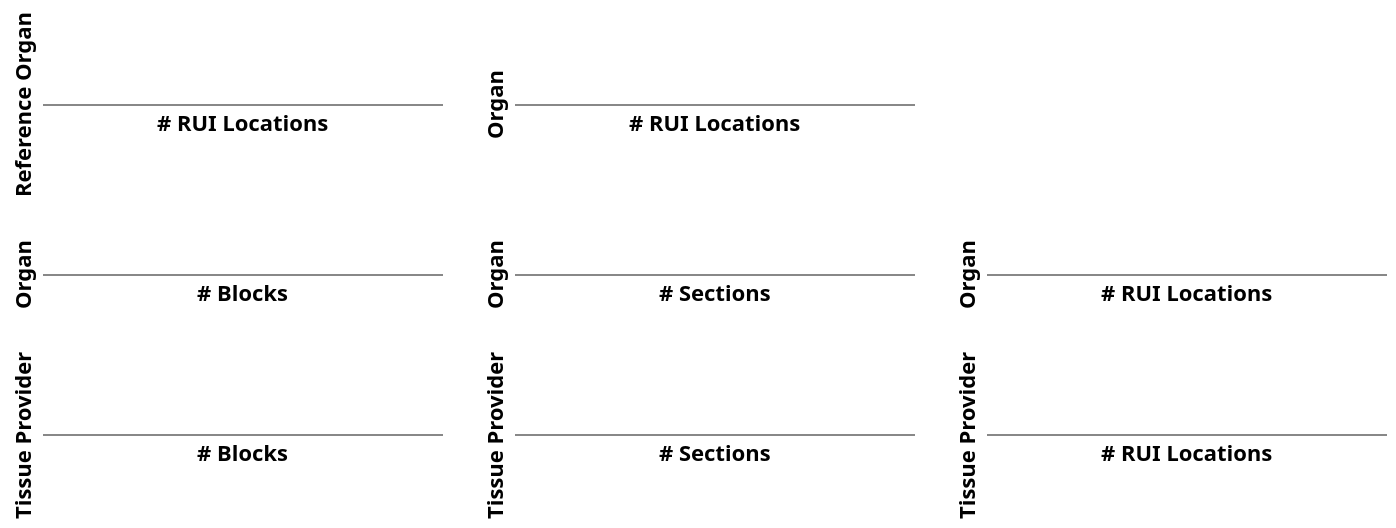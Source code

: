 {
  "$schema": "https://vega.github.io/schema/vega-lite/v4.json",
  "description": "Report for HuBMAP CCF Registrations",
  "autosize": {"type": "fit", "resize": true},
  "config": {"view": {"strokeOpacity": 0}, "style": {"guide-label": {"width": 10}}},
  "vconcat": [
    {
      "hconcat": [
        {
          "mark": {"type": "bar", "tooltip": {"content": "data"}},
          "data": {"name": "csvItems"},
          "transform": [
            {"calculate": "datum.organ", "as": "organ"}
          ],
          "encoding": {
            "x": {"aggregate": "distinct", "field": "location", "title": "# RUI Locations"},
            "y": {"field": "ref_organ", "type": "nominal", "sort": "y", "title": "Reference Organ"}
          }
        },
        {
          "mark": {"type": "bar", "tooltip": {"content": "data"}},
          "data": {"name": "csvItems"},
          "transform": [
            {"calculate": "datum.organ", "as": "organ"}
          ],
          "encoding": {
            "x": {"aggregate": "distinct", "field": "location", "title": "# RUI Locations"},
            "y": {"field": "organ", "type": "nominal", "sort": "y", "title": "Organ"}
          }
        }
      ]
    },
    {
      "hconcat": [
        {
          "mark": {"type": "bar", "tooltip": {"content": "data"}},
          "data": {"name": "csvItems"},
          "encoding": {
            "x": {"aggregate": "distinct", "field": "block", "title": "# Blocks"},
            "y": {"field": "organ", "type": "nominal", "sort": "y", "title": "Organ"}
          }
        },
        {
          "mark": {"type": "bar", "tooltip": {"content": "data"}},
          "data": {"name": "csvItems"},
          "encoding": {
            "x": {"aggregate": "distinct", "field": "section", "title": "# Sections"},
            "y": {"field": "organ", "type": "nominal", "sort": "y", "title": "Organ"}
          }
        },
        {
          "mark": {"type": "bar", "tooltip": {"content": "data"}},
          "data": {"name": "csvItems"},
          "encoding": {
            "x": {"aggregate": "distinct", "field": "location", "title": "# RUI Locations"},
            "y": {"field": "organ", "type": "nominal", "sort": "y", "title": "Organ"}
          }
        }
      ]
    },
    {
      "hconcat": [
        {
          "mark": {"type": "bar", "tooltip": {"content": "data"}},
          "data": {"name": "csvItems"},
          "encoding": {
            "x": {"aggregate": "distinct", "field": "block", "title": "# Blocks"},
            "y": {"field": "provider", "type": "nominal", "sort": "y", "title": "Tissue Provider"}
          }
        },
        {
          "mark": {"type": "bar", "tooltip": {"content": "data"}},
          "data": {"name": "csvItems"},
          "encoding": {
            "x": {"aggregate": "distinct", "field": "section", "title": "# Sections"},
            "y": {"field": "provider", "type": "nominal", "sort": "y", "title": "Tissue Provider"}
          }
        },
        {
          "mark": {"type": "bar", "tooltip": {"content": "data"}},
          "data": {"name": "csvItems"},
          "encoding": {
            "x": {"aggregate": "distinct", "field": "location", "title": "# RUI Locations"},
            "y": {"field": "provider", "type": "nominal", "sort": "y", "title": "Tissue Provider"}
          }
        }
      ]
    }
  ]
}